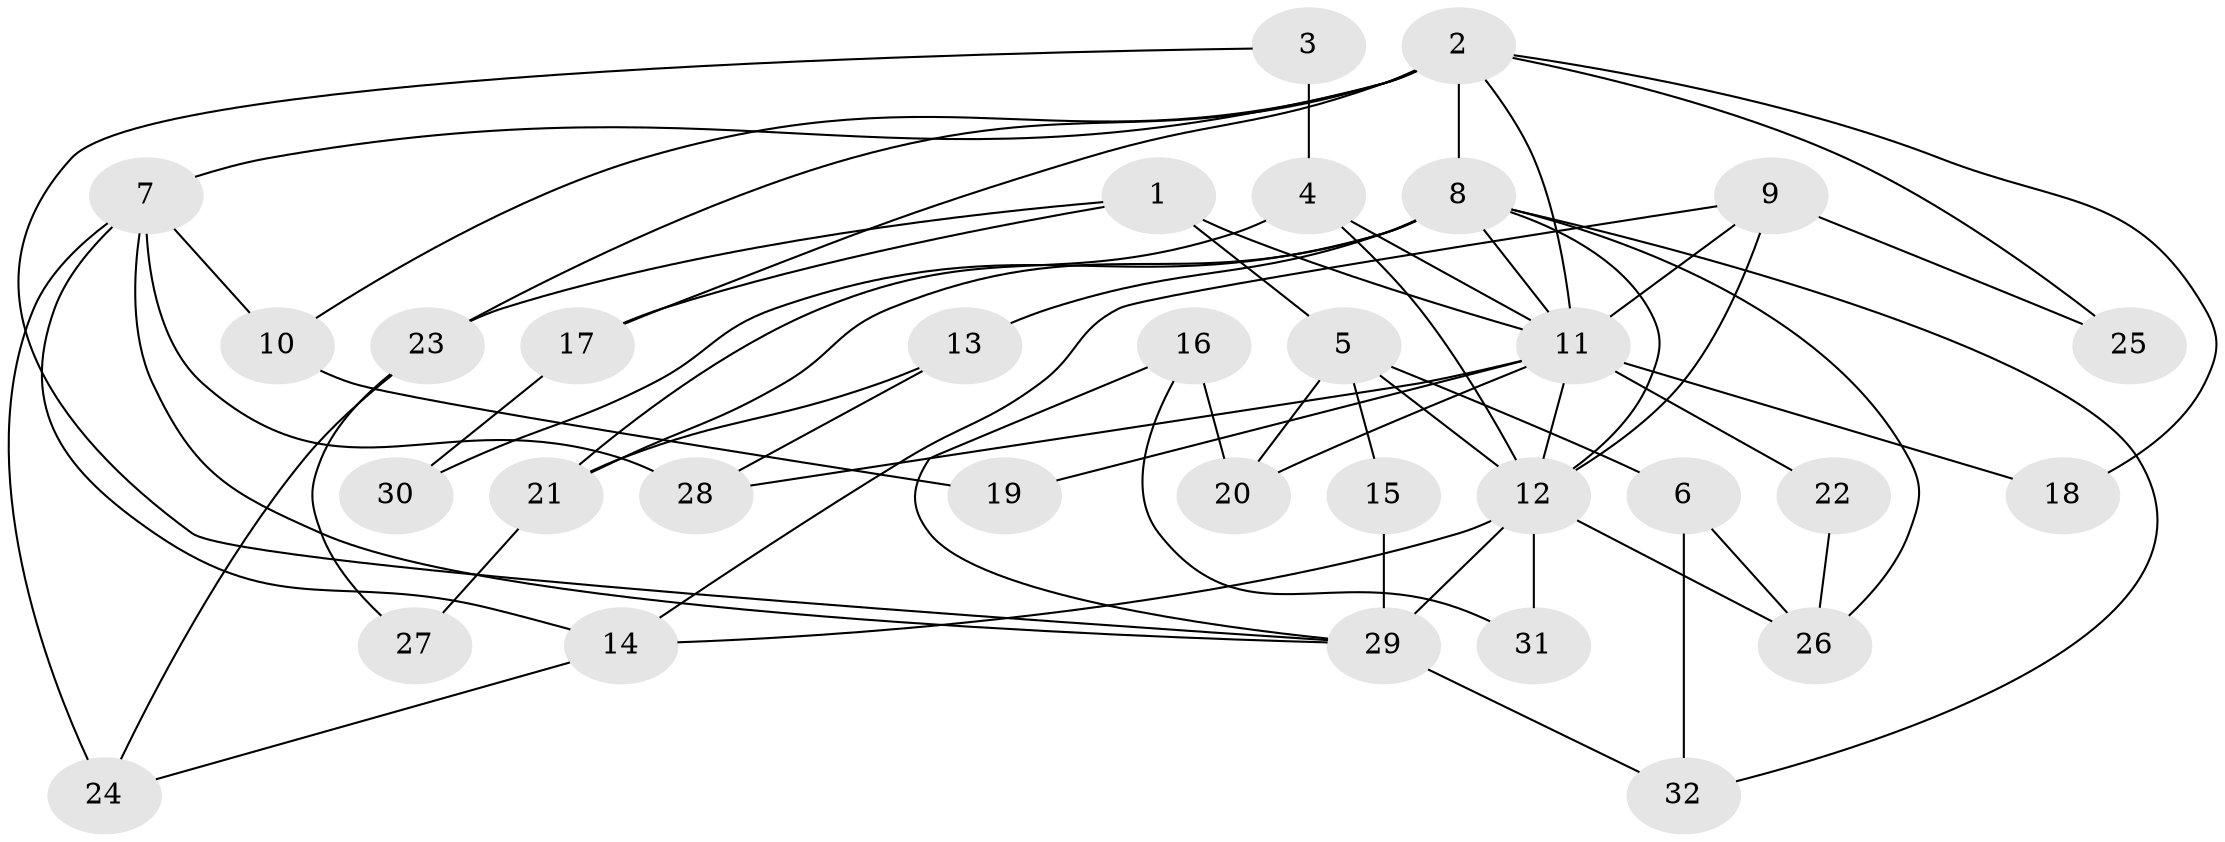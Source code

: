 // original degree distribution, {4: 0.21153846153846154, 5: 0.09615384615384616, 3: 0.34615384615384615, 7: 0.057692307692307696, 6: 0.07692307692307693, 8: 0.057692307692307696, 2: 0.15384615384615385}
// Generated by graph-tools (version 1.1) at 2025/51/03/04/25 22:51:17]
// undirected, 32 vertices, 63 edges
graph export_dot {
  node [color=gray90,style=filled];
  1;
  2;
  3;
  4;
  5;
  6;
  7;
  8;
  9;
  10;
  11;
  12;
  13;
  14;
  15;
  16;
  17;
  18;
  19;
  20;
  21;
  22;
  23;
  24;
  25;
  26;
  27;
  28;
  29;
  30;
  31;
  32;
  1 -- 5 [weight=2.0];
  1 -- 11 [weight=2.0];
  1 -- 17 [weight=1.0];
  1 -- 23 [weight=1.0];
  2 -- 7 [weight=1.0];
  2 -- 8 [weight=2.0];
  2 -- 10 [weight=3.0];
  2 -- 11 [weight=3.0];
  2 -- 17 [weight=1.0];
  2 -- 18 [weight=1.0];
  2 -- 23 [weight=1.0];
  2 -- 25 [weight=1.0];
  3 -- 4 [weight=2.0];
  3 -- 29 [weight=1.0];
  4 -- 11 [weight=1.0];
  4 -- 12 [weight=2.0];
  4 -- 21 [weight=1.0];
  5 -- 6 [weight=1.0];
  5 -- 12 [weight=3.0];
  5 -- 15 [weight=1.0];
  5 -- 20 [weight=1.0];
  6 -- 26 [weight=1.0];
  6 -- 32 [weight=1.0];
  7 -- 10 [weight=1.0];
  7 -- 14 [weight=1.0];
  7 -- 24 [weight=1.0];
  7 -- 28 [weight=1.0];
  7 -- 29 [weight=1.0];
  8 -- 11 [weight=1.0];
  8 -- 12 [weight=1.0];
  8 -- 13 [weight=1.0];
  8 -- 21 [weight=1.0];
  8 -- 26 [weight=1.0];
  8 -- 30 [weight=1.0];
  8 -- 32 [weight=1.0];
  9 -- 11 [weight=1.0];
  9 -- 12 [weight=1.0];
  9 -- 14 [weight=1.0];
  9 -- 25 [weight=1.0];
  10 -- 19 [weight=1.0];
  11 -- 12 [weight=3.0];
  11 -- 18 [weight=1.0];
  11 -- 19 [weight=1.0];
  11 -- 20 [weight=2.0];
  11 -- 22 [weight=1.0];
  11 -- 28 [weight=1.0];
  12 -- 14 [weight=1.0];
  12 -- 26 [weight=1.0];
  12 -- 29 [weight=2.0];
  12 -- 31 [weight=1.0];
  13 -- 21 [weight=1.0];
  13 -- 28 [weight=1.0];
  14 -- 24 [weight=1.0];
  15 -- 29 [weight=1.0];
  16 -- 20 [weight=1.0];
  16 -- 29 [weight=1.0];
  16 -- 31 [weight=1.0];
  17 -- 30 [weight=1.0];
  21 -- 27 [weight=1.0];
  22 -- 26 [weight=1.0];
  23 -- 24 [weight=1.0];
  23 -- 27 [weight=1.0];
  29 -- 32 [weight=1.0];
}

